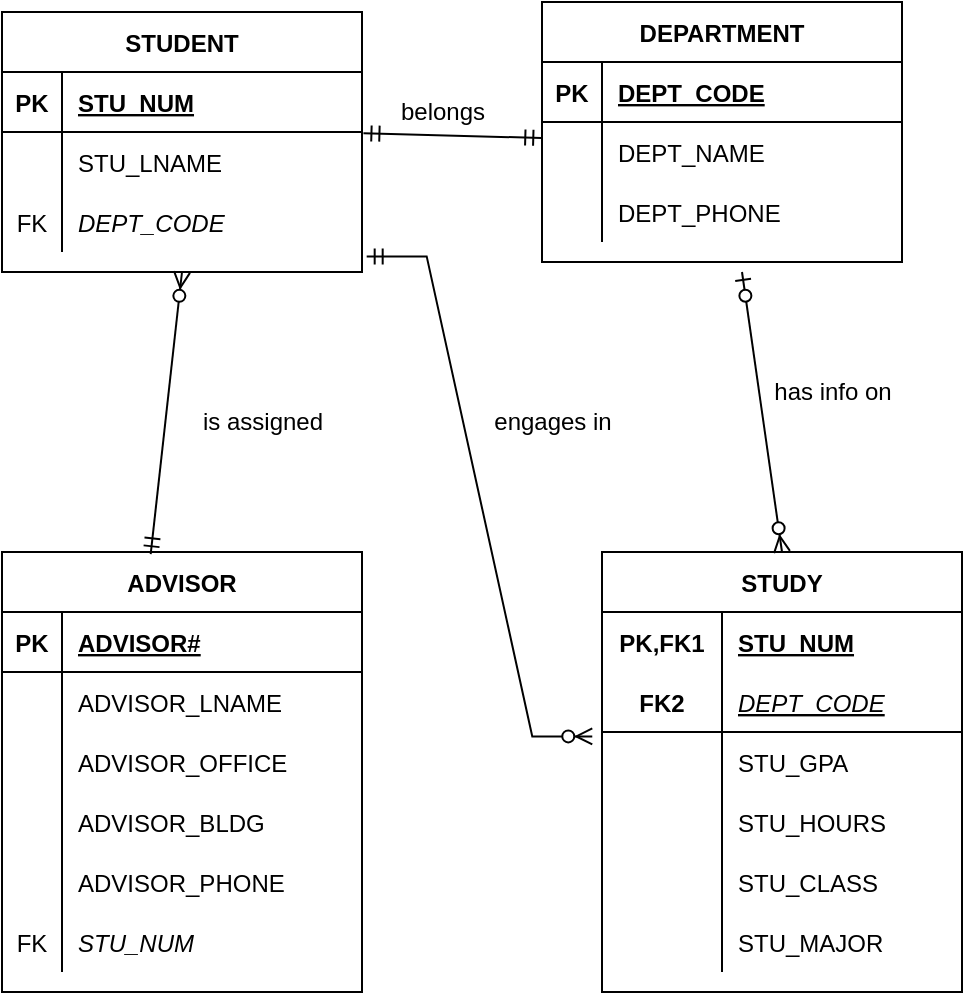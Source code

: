 <mxfile version="20.0.4" type="device"><diagram id="tiG_EqMCxWeYCkZQB8j7" name="Page-1"><mxGraphModel dx="1038" dy="617" grid="1" gridSize="10" guides="1" tooltips="1" connect="1" arrows="1" fold="1" page="1" pageScale="1" pageWidth="850" pageHeight="1100" math="0" shadow="0"><root><mxCell id="0"/><mxCell id="1" parent="0"/><mxCell id="3RFPFFX3CsNvtTQZWOIv-1" value="STUDENT" style="shape=table;startSize=30;container=1;collapsible=1;childLayout=tableLayout;fixedRows=1;rowLines=0;fontStyle=1;align=center;resizeLast=1;" vertex="1" parent="1"><mxGeometry x="110" y="110" width="180" height="130" as="geometry"/></mxCell><mxCell id="3RFPFFX3CsNvtTQZWOIv-2" value="" style="shape=tableRow;horizontal=0;startSize=0;swimlaneHead=0;swimlaneBody=0;fillColor=none;collapsible=0;dropTarget=0;points=[[0,0.5],[1,0.5]];portConstraint=eastwest;top=0;left=0;right=0;bottom=1;" vertex="1" parent="3RFPFFX3CsNvtTQZWOIv-1"><mxGeometry y="30" width="180" height="30" as="geometry"/></mxCell><mxCell id="3RFPFFX3CsNvtTQZWOIv-3" value="PK" style="shape=partialRectangle;connectable=0;fillColor=none;top=0;left=0;bottom=0;right=0;fontStyle=1;overflow=hidden;" vertex="1" parent="3RFPFFX3CsNvtTQZWOIv-2"><mxGeometry width="30" height="30" as="geometry"><mxRectangle width="30" height="30" as="alternateBounds"/></mxGeometry></mxCell><mxCell id="3RFPFFX3CsNvtTQZWOIv-4" value="STU_NUM" style="shape=partialRectangle;connectable=0;fillColor=none;top=0;left=0;bottom=0;right=0;align=left;spacingLeft=6;fontStyle=5;overflow=hidden;" vertex="1" parent="3RFPFFX3CsNvtTQZWOIv-2"><mxGeometry x="30" width="150" height="30" as="geometry"><mxRectangle width="150" height="30" as="alternateBounds"/></mxGeometry></mxCell><mxCell id="3RFPFFX3CsNvtTQZWOIv-5" value="" style="shape=tableRow;horizontal=0;startSize=0;swimlaneHead=0;swimlaneBody=0;fillColor=none;collapsible=0;dropTarget=0;points=[[0,0.5],[1,0.5]];portConstraint=eastwest;top=0;left=0;right=0;bottom=0;" vertex="1" parent="3RFPFFX3CsNvtTQZWOIv-1"><mxGeometry y="60" width="180" height="30" as="geometry"/></mxCell><mxCell id="3RFPFFX3CsNvtTQZWOIv-6" value="" style="shape=partialRectangle;connectable=0;fillColor=none;top=0;left=0;bottom=0;right=0;editable=1;overflow=hidden;" vertex="1" parent="3RFPFFX3CsNvtTQZWOIv-5"><mxGeometry width="30" height="30" as="geometry"><mxRectangle width="30" height="30" as="alternateBounds"/></mxGeometry></mxCell><mxCell id="3RFPFFX3CsNvtTQZWOIv-7" value="STU_LNAME" style="shape=partialRectangle;connectable=0;fillColor=none;top=0;left=0;bottom=0;right=0;align=left;spacingLeft=6;overflow=hidden;" vertex="1" parent="3RFPFFX3CsNvtTQZWOIv-5"><mxGeometry x="30" width="150" height="30" as="geometry"><mxRectangle width="150" height="30" as="alternateBounds"/></mxGeometry></mxCell><mxCell id="3RFPFFX3CsNvtTQZWOIv-8" value="" style="shape=tableRow;horizontal=0;startSize=0;swimlaneHead=0;swimlaneBody=0;fillColor=none;collapsible=0;dropTarget=0;points=[[0,0.5],[1,0.5]];portConstraint=eastwest;top=0;left=0;right=0;bottom=0;" vertex="1" parent="3RFPFFX3CsNvtTQZWOIv-1"><mxGeometry y="90" width="180" height="30" as="geometry"/></mxCell><mxCell id="3RFPFFX3CsNvtTQZWOIv-9" value="FK" style="shape=partialRectangle;connectable=0;fillColor=none;top=0;left=0;bottom=0;right=0;editable=1;overflow=hidden;" vertex="1" parent="3RFPFFX3CsNvtTQZWOIv-8"><mxGeometry width="30" height="30" as="geometry"><mxRectangle width="30" height="30" as="alternateBounds"/></mxGeometry></mxCell><mxCell id="3RFPFFX3CsNvtTQZWOIv-10" value="DEPT_CODE" style="shape=partialRectangle;connectable=0;fillColor=none;top=0;left=0;bottom=0;right=0;align=left;spacingLeft=6;overflow=hidden;fontStyle=2" vertex="1" parent="3RFPFFX3CsNvtTQZWOIv-8"><mxGeometry x="30" width="150" height="30" as="geometry"><mxRectangle width="150" height="30" as="alternateBounds"/></mxGeometry></mxCell><mxCell id="3RFPFFX3CsNvtTQZWOIv-14" value="DEPARTMENT" style="shape=table;startSize=30;container=1;collapsible=1;childLayout=tableLayout;fixedRows=1;rowLines=0;fontStyle=1;align=center;resizeLast=1;" vertex="1" parent="1"><mxGeometry x="380" y="105" width="180" height="130" as="geometry"/></mxCell><mxCell id="3RFPFFX3CsNvtTQZWOIv-15" value="" style="shape=tableRow;horizontal=0;startSize=0;swimlaneHead=0;swimlaneBody=0;fillColor=none;collapsible=0;dropTarget=0;points=[[0,0.5],[1,0.5]];portConstraint=eastwest;top=0;left=0;right=0;bottom=1;" vertex="1" parent="3RFPFFX3CsNvtTQZWOIv-14"><mxGeometry y="30" width="180" height="30" as="geometry"/></mxCell><mxCell id="3RFPFFX3CsNvtTQZWOIv-16" value="PK" style="shape=partialRectangle;connectable=0;fillColor=none;top=0;left=0;bottom=0;right=0;fontStyle=1;overflow=hidden;" vertex="1" parent="3RFPFFX3CsNvtTQZWOIv-15"><mxGeometry width="30" height="30" as="geometry"><mxRectangle width="30" height="30" as="alternateBounds"/></mxGeometry></mxCell><mxCell id="3RFPFFX3CsNvtTQZWOIv-17" value="DEPT_CODE" style="shape=partialRectangle;connectable=0;fillColor=none;top=0;left=0;bottom=0;right=0;align=left;spacingLeft=6;fontStyle=5;overflow=hidden;" vertex="1" parent="3RFPFFX3CsNvtTQZWOIv-15"><mxGeometry x="30" width="150" height="30" as="geometry"><mxRectangle width="150" height="30" as="alternateBounds"/></mxGeometry></mxCell><mxCell id="3RFPFFX3CsNvtTQZWOIv-18" value="" style="shape=tableRow;horizontal=0;startSize=0;swimlaneHead=0;swimlaneBody=0;fillColor=none;collapsible=0;dropTarget=0;points=[[0,0.5],[1,0.5]];portConstraint=eastwest;top=0;left=0;right=0;bottom=0;" vertex="1" parent="3RFPFFX3CsNvtTQZWOIv-14"><mxGeometry y="60" width="180" height="30" as="geometry"/></mxCell><mxCell id="3RFPFFX3CsNvtTQZWOIv-19" value="" style="shape=partialRectangle;connectable=0;fillColor=none;top=0;left=0;bottom=0;right=0;editable=1;overflow=hidden;" vertex="1" parent="3RFPFFX3CsNvtTQZWOIv-18"><mxGeometry width="30" height="30" as="geometry"><mxRectangle width="30" height="30" as="alternateBounds"/></mxGeometry></mxCell><mxCell id="3RFPFFX3CsNvtTQZWOIv-20" value="DEPT_NAME" style="shape=partialRectangle;connectable=0;fillColor=none;top=0;left=0;bottom=0;right=0;align=left;spacingLeft=6;overflow=hidden;" vertex="1" parent="3RFPFFX3CsNvtTQZWOIv-18"><mxGeometry x="30" width="150" height="30" as="geometry"><mxRectangle width="150" height="30" as="alternateBounds"/></mxGeometry></mxCell><mxCell id="3RFPFFX3CsNvtTQZWOIv-21" value="" style="shape=tableRow;horizontal=0;startSize=0;swimlaneHead=0;swimlaneBody=0;fillColor=none;collapsible=0;dropTarget=0;points=[[0,0.5],[1,0.5]];portConstraint=eastwest;top=0;left=0;right=0;bottom=0;" vertex="1" parent="3RFPFFX3CsNvtTQZWOIv-14"><mxGeometry y="90" width="180" height="30" as="geometry"/></mxCell><mxCell id="3RFPFFX3CsNvtTQZWOIv-22" value="" style="shape=partialRectangle;connectable=0;fillColor=none;top=0;left=0;bottom=0;right=0;editable=1;overflow=hidden;" vertex="1" parent="3RFPFFX3CsNvtTQZWOIv-21"><mxGeometry width="30" height="30" as="geometry"><mxRectangle width="30" height="30" as="alternateBounds"/></mxGeometry></mxCell><mxCell id="3RFPFFX3CsNvtTQZWOIv-23" value="DEPT_PHONE" style="shape=partialRectangle;connectable=0;fillColor=none;top=0;left=0;bottom=0;right=0;align=left;spacingLeft=6;overflow=hidden;" vertex="1" parent="3RFPFFX3CsNvtTQZWOIv-21"><mxGeometry x="30" width="150" height="30" as="geometry"><mxRectangle width="150" height="30" as="alternateBounds"/></mxGeometry></mxCell><mxCell id="3RFPFFX3CsNvtTQZWOIv-27" value="ADVISOR" style="shape=table;startSize=30;container=1;collapsible=1;childLayout=tableLayout;fixedRows=1;rowLines=0;fontStyle=1;align=center;resizeLast=1;" vertex="1" parent="1"><mxGeometry x="110" y="380" width="180" height="220" as="geometry"/></mxCell><mxCell id="3RFPFFX3CsNvtTQZWOIv-28" value="" style="shape=tableRow;horizontal=0;startSize=0;swimlaneHead=0;swimlaneBody=0;fillColor=none;collapsible=0;dropTarget=0;points=[[0,0.5],[1,0.5]];portConstraint=eastwest;top=0;left=0;right=0;bottom=1;" vertex="1" parent="3RFPFFX3CsNvtTQZWOIv-27"><mxGeometry y="30" width="180" height="30" as="geometry"/></mxCell><mxCell id="3RFPFFX3CsNvtTQZWOIv-29" value="PK" style="shape=partialRectangle;connectable=0;fillColor=none;top=0;left=0;bottom=0;right=0;fontStyle=1;overflow=hidden;" vertex="1" parent="3RFPFFX3CsNvtTQZWOIv-28"><mxGeometry width="30" height="30" as="geometry"><mxRectangle width="30" height="30" as="alternateBounds"/></mxGeometry></mxCell><mxCell id="3RFPFFX3CsNvtTQZWOIv-30" value="ADVISOR#" style="shape=partialRectangle;connectable=0;fillColor=none;top=0;left=0;bottom=0;right=0;align=left;spacingLeft=6;fontStyle=5;overflow=hidden;" vertex="1" parent="3RFPFFX3CsNvtTQZWOIv-28"><mxGeometry x="30" width="150" height="30" as="geometry"><mxRectangle width="150" height="30" as="alternateBounds"/></mxGeometry></mxCell><mxCell id="3RFPFFX3CsNvtTQZWOIv-31" value="" style="shape=tableRow;horizontal=0;startSize=0;swimlaneHead=0;swimlaneBody=0;fillColor=none;collapsible=0;dropTarget=0;points=[[0,0.5],[1,0.5]];portConstraint=eastwest;top=0;left=0;right=0;bottom=0;" vertex="1" parent="3RFPFFX3CsNvtTQZWOIv-27"><mxGeometry y="60" width="180" height="30" as="geometry"/></mxCell><mxCell id="3RFPFFX3CsNvtTQZWOIv-32" value="" style="shape=partialRectangle;connectable=0;fillColor=none;top=0;left=0;bottom=0;right=0;editable=1;overflow=hidden;" vertex="1" parent="3RFPFFX3CsNvtTQZWOIv-31"><mxGeometry width="30" height="30" as="geometry"><mxRectangle width="30" height="30" as="alternateBounds"/></mxGeometry></mxCell><mxCell id="3RFPFFX3CsNvtTQZWOIv-33" value="ADVISOR_LNAME" style="shape=partialRectangle;connectable=0;fillColor=none;top=0;left=0;bottom=0;right=0;align=left;spacingLeft=6;overflow=hidden;" vertex="1" parent="3RFPFFX3CsNvtTQZWOIv-31"><mxGeometry x="30" width="150" height="30" as="geometry"><mxRectangle width="150" height="30" as="alternateBounds"/></mxGeometry></mxCell><mxCell id="3RFPFFX3CsNvtTQZWOIv-34" value="" style="shape=tableRow;horizontal=0;startSize=0;swimlaneHead=0;swimlaneBody=0;fillColor=none;collapsible=0;dropTarget=0;points=[[0,0.5],[1,0.5]];portConstraint=eastwest;top=0;left=0;right=0;bottom=0;" vertex="1" parent="3RFPFFX3CsNvtTQZWOIv-27"><mxGeometry y="90" width="180" height="30" as="geometry"/></mxCell><mxCell id="3RFPFFX3CsNvtTQZWOIv-35" value="" style="shape=partialRectangle;connectable=0;fillColor=none;top=0;left=0;bottom=0;right=0;editable=1;overflow=hidden;" vertex="1" parent="3RFPFFX3CsNvtTQZWOIv-34"><mxGeometry width="30" height="30" as="geometry"><mxRectangle width="30" height="30" as="alternateBounds"/></mxGeometry></mxCell><mxCell id="3RFPFFX3CsNvtTQZWOIv-36" value="ADVISOR_OFFICE" style="shape=partialRectangle;connectable=0;fillColor=none;top=0;left=0;bottom=0;right=0;align=left;spacingLeft=6;overflow=hidden;" vertex="1" parent="3RFPFFX3CsNvtTQZWOIv-34"><mxGeometry x="30" width="150" height="30" as="geometry"><mxRectangle width="150" height="30" as="alternateBounds"/></mxGeometry></mxCell><mxCell id="3RFPFFX3CsNvtTQZWOIv-37" value="" style="shape=tableRow;horizontal=0;startSize=0;swimlaneHead=0;swimlaneBody=0;fillColor=none;collapsible=0;dropTarget=0;points=[[0,0.5],[1,0.5]];portConstraint=eastwest;top=0;left=0;right=0;bottom=0;" vertex="1" parent="3RFPFFX3CsNvtTQZWOIv-27"><mxGeometry y="120" width="180" height="30" as="geometry"/></mxCell><mxCell id="3RFPFFX3CsNvtTQZWOIv-38" value="" style="shape=partialRectangle;connectable=0;fillColor=none;top=0;left=0;bottom=0;right=0;editable=1;overflow=hidden;" vertex="1" parent="3RFPFFX3CsNvtTQZWOIv-37"><mxGeometry width="30" height="30" as="geometry"><mxRectangle width="30" height="30" as="alternateBounds"/></mxGeometry></mxCell><mxCell id="3RFPFFX3CsNvtTQZWOIv-39" value="ADVISOR_BLDG" style="shape=partialRectangle;connectable=0;fillColor=none;top=0;left=0;bottom=0;right=0;align=left;spacingLeft=6;overflow=hidden;" vertex="1" parent="3RFPFFX3CsNvtTQZWOIv-37"><mxGeometry x="30" width="150" height="30" as="geometry"><mxRectangle width="150" height="30" as="alternateBounds"/></mxGeometry></mxCell><mxCell id="3RFPFFX3CsNvtTQZWOIv-53" style="shape=tableRow;horizontal=0;startSize=0;swimlaneHead=0;swimlaneBody=0;fillColor=none;collapsible=0;dropTarget=0;points=[[0,0.5],[1,0.5]];portConstraint=eastwest;top=0;left=0;right=0;bottom=0;" vertex="1" parent="3RFPFFX3CsNvtTQZWOIv-27"><mxGeometry y="150" width="180" height="30" as="geometry"/></mxCell><mxCell id="3RFPFFX3CsNvtTQZWOIv-54" style="shape=partialRectangle;connectable=0;fillColor=none;top=0;left=0;bottom=0;right=0;editable=1;overflow=hidden;" vertex="1" parent="3RFPFFX3CsNvtTQZWOIv-53"><mxGeometry width="30" height="30" as="geometry"><mxRectangle width="30" height="30" as="alternateBounds"/></mxGeometry></mxCell><mxCell id="3RFPFFX3CsNvtTQZWOIv-55" value="ADVISOR_PHONE" style="shape=partialRectangle;connectable=0;fillColor=none;top=0;left=0;bottom=0;right=0;align=left;spacingLeft=6;overflow=hidden;" vertex="1" parent="3RFPFFX3CsNvtTQZWOIv-53"><mxGeometry x="30" width="150" height="30" as="geometry"><mxRectangle width="150" height="30" as="alternateBounds"/></mxGeometry></mxCell><mxCell id="3RFPFFX3CsNvtTQZWOIv-56" style="shape=tableRow;horizontal=0;startSize=0;swimlaneHead=0;swimlaneBody=0;fillColor=none;collapsible=0;dropTarget=0;points=[[0,0.5],[1,0.5]];portConstraint=eastwest;top=0;left=0;right=0;bottom=0;" vertex="1" parent="3RFPFFX3CsNvtTQZWOIv-27"><mxGeometry y="180" width="180" height="30" as="geometry"/></mxCell><mxCell id="3RFPFFX3CsNvtTQZWOIv-57" value="FK" style="shape=partialRectangle;connectable=0;fillColor=none;top=0;left=0;bottom=0;right=0;editable=1;overflow=hidden;" vertex="1" parent="3RFPFFX3CsNvtTQZWOIv-56"><mxGeometry width="30" height="30" as="geometry"><mxRectangle width="30" height="30" as="alternateBounds"/></mxGeometry></mxCell><mxCell id="3RFPFFX3CsNvtTQZWOIv-58" value="STU_NUM" style="shape=partialRectangle;connectable=0;fillColor=none;top=0;left=0;bottom=0;right=0;align=left;spacingLeft=6;overflow=hidden;fontStyle=2" vertex="1" parent="3RFPFFX3CsNvtTQZWOIv-56"><mxGeometry x="30" width="150" height="30" as="geometry"><mxRectangle width="150" height="30" as="alternateBounds"/></mxGeometry></mxCell><mxCell id="3RFPFFX3CsNvtTQZWOIv-40" value="STUDY" style="shape=table;startSize=30;container=1;collapsible=1;childLayout=tableLayout;fixedRows=1;rowLines=0;fontStyle=1;align=center;resizeLast=1;" vertex="1" parent="1"><mxGeometry x="410" y="380" width="180" height="220" as="geometry"/></mxCell><mxCell id="3RFPFFX3CsNvtTQZWOIv-41" value="" style="shape=tableRow;horizontal=0;startSize=0;swimlaneHead=0;swimlaneBody=0;fillColor=none;collapsible=0;dropTarget=0;points=[[0,0.5],[1,0.5]];portConstraint=eastwest;top=0;left=0;right=0;bottom=0;" vertex="1" parent="3RFPFFX3CsNvtTQZWOIv-40"><mxGeometry y="30" width="180" height="30" as="geometry"/></mxCell><mxCell id="3RFPFFX3CsNvtTQZWOIv-42" value="PK,FK1" style="shape=partialRectangle;connectable=0;fillColor=none;top=0;left=0;bottom=0;right=0;fontStyle=1;overflow=hidden;" vertex="1" parent="3RFPFFX3CsNvtTQZWOIv-41"><mxGeometry width="60" height="30" as="geometry"><mxRectangle width="60" height="30" as="alternateBounds"/></mxGeometry></mxCell><mxCell id="3RFPFFX3CsNvtTQZWOIv-43" value="STU_NUM" style="shape=partialRectangle;connectable=0;fillColor=none;top=0;left=0;bottom=0;right=0;align=left;spacingLeft=6;fontStyle=5;overflow=hidden;" vertex="1" parent="3RFPFFX3CsNvtTQZWOIv-41"><mxGeometry x="60" width="120" height="30" as="geometry"><mxRectangle width="120" height="30" as="alternateBounds"/></mxGeometry></mxCell><mxCell id="3RFPFFX3CsNvtTQZWOIv-44" value="" style="shape=tableRow;horizontal=0;startSize=0;swimlaneHead=0;swimlaneBody=0;fillColor=none;collapsible=0;dropTarget=0;points=[[0,0.5],[1,0.5]];portConstraint=eastwest;top=0;left=0;right=0;bottom=1;" vertex="1" parent="3RFPFFX3CsNvtTQZWOIv-40"><mxGeometry y="60" width="180" height="30" as="geometry"/></mxCell><mxCell id="3RFPFFX3CsNvtTQZWOIv-45" value="FK2" style="shape=partialRectangle;connectable=0;fillColor=none;top=0;left=0;bottom=0;right=0;fontStyle=1;overflow=hidden;" vertex="1" parent="3RFPFFX3CsNvtTQZWOIv-44"><mxGeometry width="60" height="30" as="geometry"><mxRectangle width="60" height="30" as="alternateBounds"/></mxGeometry></mxCell><mxCell id="3RFPFFX3CsNvtTQZWOIv-46" value="DEPT_CODE" style="shape=partialRectangle;connectable=0;fillColor=none;top=0;left=0;bottom=0;right=0;align=left;spacingLeft=6;fontStyle=6;overflow=hidden;" vertex="1" parent="3RFPFFX3CsNvtTQZWOIv-44"><mxGeometry x="60" width="120" height="30" as="geometry"><mxRectangle width="120" height="30" as="alternateBounds"/></mxGeometry></mxCell><mxCell id="3RFPFFX3CsNvtTQZWOIv-47" value="" style="shape=tableRow;horizontal=0;startSize=0;swimlaneHead=0;swimlaneBody=0;fillColor=none;collapsible=0;dropTarget=0;points=[[0,0.5],[1,0.5]];portConstraint=eastwest;top=0;left=0;right=0;bottom=0;" vertex="1" parent="3RFPFFX3CsNvtTQZWOIv-40"><mxGeometry y="90" width="180" height="30" as="geometry"/></mxCell><mxCell id="3RFPFFX3CsNvtTQZWOIv-48" value="" style="shape=partialRectangle;connectable=0;fillColor=none;top=0;left=0;bottom=0;right=0;editable=1;overflow=hidden;" vertex="1" parent="3RFPFFX3CsNvtTQZWOIv-47"><mxGeometry width="60" height="30" as="geometry"><mxRectangle width="60" height="30" as="alternateBounds"/></mxGeometry></mxCell><mxCell id="3RFPFFX3CsNvtTQZWOIv-49" value="STU_GPA" style="shape=partialRectangle;connectable=0;fillColor=none;top=0;left=0;bottom=0;right=0;align=left;spacingLeft=6;overflow=hidden;" vertex="1" parent="3RFPFFX3CsNvtTQZWOIv-47"><mxGeometry x="60" width="120" height="30" as="geometry"><mxRectangle width="120" height="30" as="alternateBounds"/></mxGeometry></mxCell><mxCell id="3RFPFFX3CsNvtTQZWOIv-50" value="" style="shape=tableRow;horizontal=0;startSize=0;swimlaneHead=0;swimlaneBody=0;fillColor=none;collapsible=0;dropTarget=0;points=[[0,0.5],[1,0.5]];portConstraint=eastwest;top=0;left=0;right=0;bottom=0;" vertex="1" parent="3RFPFFX3CsNvtTQZWOIv-40"><mxGeometry y="120" width="180" height="30" as="geometry"/></mxCell><mxCell id="3RFPFFX3CsNvtTQZWOIv-51" value="" style="shape=partialRectangle;connectable=0;fillColor=none;top=0;left=0;bottom=0;right=0;editable=1;overflow=hidden;" vertex="1" parent="3RFPFFX3CsNvtTQZWOIv-50"><mxGeometry width="60" height="30" as="geometry"><mxRectangle width="60" height="30" as="alternateBounds"/></mxGeometry></mxCell><mxCell id="3RFPFFX3CsNvtTQZWOIv-52" value="STU_HOURS" style="shape=partialRectangle;connectable=0;fillColor=none;top=0;left=0;bottom=0;right=0;align=left;spacingLeft=6;overflow=hidden;" vertex="1" parent="3RFPFFX3CsNvtTQZWOIv-50"><mxGeometry x="60" width="120" height="30" as="geometry"><mxRectangle width="120" height="30" as="alternateBounds"/></mxGeometry></mxCell><mxCell id="3RFPFFX3CsNvtTQZWOIv-62" style="shape=tableRow;horizontal=0;startSize=0;swimlaneHead=0;swimlaneBody=0;fillColor=none;collapsible=0;dropTarget=0;points=[[0,0.5],[1,0.5]];portConstraint=eastwest;top=0;left=0;right=0;bottom=0;" vertex="1" parent="3RFPFFX3CsNvtTQZWOIv-40"><mxGeometry y="150" width="180" height="30" as="geometry"/></mxCell><mxCell id="3RFPFFX3CsNvtTQZWOIv-63" style="shape=partialRectangle;connectable=0;fillColor=none;top=0;left=0;bottom=0;right=0;editable=1;overflow=hidden;" vertex="1" parent="3RFPFFX3CsNvtTQZWOIv-62"><mxGeometry width="60" height="30" as="geometry"><mxRectangle width="60" height="30" as="alternateBounds"/></mxGeometry></mxCell><mxCell id="3RFPFFX3CsNvtTQZWOIv-64" value="STU_CLASS" style="shape=partialRectangle;connectable=0;fillColor=none;top=0;left=0;bottom=0;right=0;align=left;spacingLeft=6;overflow=hidden;" vertex="1" parent="3RFPFFX3CsNvtTQZWOIv-62"><mxGeometry x="60" width="120" height="30" as="geometry"><mxRectangle width="120" height="30" as="alternateBounds"/></mxGeometry></mxCell><mxCell id="3RFPFFX3CsNvtTQZWOIv-71" style="shape=tableRow;horizontal=0;startSize=0;swimlaneHead=0;swimlaneBody=0;fillColor=none;collapsible=0;dropTarget=0;points=[[0,0.5],[1,0.5]];portConstraint=eastwest;top=0;left=0;right=0;bottom=0;" vertex="1" parent="3RFPFFX3CsNvtTQZWOIv-40"><mxGeometry y="180" width="180" height="30" as="geometry"/></mxCell><mxCell id="3RFPFFX3CsNvtTQZWOIv-72" style="shape=partialRectangle;connectable=0;fillColor=none;top=0;left=0;bottom=0;right=0;editable=1;overflow=hidden;" vertex="1" parent="3RFPFFX3CsNvtTQZWOIv-71"><mxGeometry width="60" height="30" as="geometry"><mxRectangle width="60" height="30" as="alternateBounds"/></mxGeometry></mxCell><mxCell id="3RFPFFX3CsNvtTQZWOIv-73" value="STU_MAJOR" style="shape=partialRectangle;connectable=0;fillColor=none;top=0;left=0;bottom=0;right=0;align=left;spacingLeft=6;overflow=hidden;" vertex="1" parent="3RFPFFX3CsNvtTQZWOIv-71"><mxGeometry x="60" width="120" height="30" as="geometry"><mxRectangle width="120" height="30" as="alternateBounds"/></mxGeometry></mxCell><mxCell id="3RFPFFX3CsNvtTQZWOIv-65" value="" style="fontSize=12;html=1;endArrow=ERmandOne;startArrow=ERmandOne;rounded=0;exitX=1.004;exitY=0.02;exitDx=0;exitDy=0;exitPerimeter=0;entryX=-0.002;entryY=0.267;entryDx=0;entryDy=0;entryPerimeter=0;" edge="1" parent="1" source="3RFPFFX3CsNvtTQZWOIv-5" target="3RFPFFX3CsNvtTQZWOIv-18"><mxGeometry width="100" height="100" relative="1" as="geometry"><mxPoint x="330" y="240" as="sourcePoint"/><mxPoint x="360" y="170" as="targetPoint"/></mxGeometry></mxCell><mxCell id="3RFPFFX3CsNvtTQZWOIv-66" value="belongs" style="text;html=1;align=center;verticalAlign=middle;resizable=0;points=[];autosize=1;strokeColor=none;fillColor=none;" vertex="1" parent="1"><mxGeometry x="295" y="145" width="70" height="30" as="geometry"/></mxCell><mxCell id="3RFPFFX3CsNvtTQZWOIv-67" value="" style="fontSize=12;html=1;endArrow=ERzeroToMany;startArrow=ERmandOne;rounded=0;entryX=0.5;entryY=1;entryDx=0;entryDy=0;exitX=0.413;exitY=0.005;exitDx=0;exitDy=0;exitPerimeter=0;" edge="1" parent="1" source="3RFPFFX3CsNvtTQZWOIv-27" target="3RFPFFX3CsNvtTQZWOIv-1"><mxGeometry width="100" height="100" relative="1" as="geometry"><mxPoint x="10" y="390" as="sourcePoint"/><mxPoint x="110" y="290" as="targetPoint"/></mxGeometry></mxCell><mxCell id="3RFPFFX3CsNvtTQZWOIv-68" value="is assigned" style="text;html=1;align=center;verticalAlign=middle;resizable=0;points=[];autosize=1;strokeColor=none;fillColor=none;" vertex="1" parent="1"><mxGeometry x="200" y="300" width="80" height="30" as="geometry"/></mxCell><mxCell id="3RFPFFX3CsNvtTQZWOIv-69" value="" style="fontSize=12;html=1;endArrow=ERzeroToMany;startArrow=ERzeroToOne;rounded=0;entryX=0.5;entryY=0;entryDx=0;entryDy=0;" edge="1" parent="1" target="3RFPFFX3CsNvtTQZWOIv-40"><mxGeometry width="100" height="100" relative="1" as="geometry"><mxPoint x="480" y="240" as="sourcePoint"/><mxPoint x="700" y="230" as="targetPoint"/></mxGeometry></mxCell><mxCell id="3RFPFFX3CsNvtTQZWOIv-70" value="has info on" style="text;html=1;align=center;verticalAlign=middle;resizable=0;points=[];autosize=1;strokeColor=none;fillColor=none;" vertex="1" parent="1"><mxGeometry x="485" y="285" width="80" height="30" as="geometry"/></mxCell><mxCell id="3RFPFFX3CsNvtTQZWOIv-74" value="" style="edgeStyle=entityRelationEdgeStyle;fontSize=12;html=1;endArrow=ERzeroToMany;startArrow=ERmandOne;rounded=0;exitX=1.013;exitY=1.073;exitDx=0;exitDy=0;exitPerimeter=0;entryX=-0.027;entryY=0.073;entryDx=0;entryDy=0;entryPerimeter=0;" edge="1" parent="1" source="3RFPFFX3CsNvtTQZWOIv-8" target="3RFPFFX3CsNvtTQZWOIv-47"><mxGeometry width="100" height="100" relative="1" as="geometry"><mxPoint x="310" y="360" as="sourcePoint"/><mxPoint x="410" y="260" as="targetPoint"/></mxGeometry></mxCell><mxCell id="3RFPFFX3CsNvtTQZWOIv-75" value="engages in" style="text;html=1;align=center;verticalAlign=middle;resizable=0;points=[];autosize=1;strokeColor=none;fillColor=none;" vertex="1" parent="1"><mxGeometry x="345" y="300" width="80" height="30" as="geometry"/></mxCell></root></mxGraphModel></diagram></mxfile>